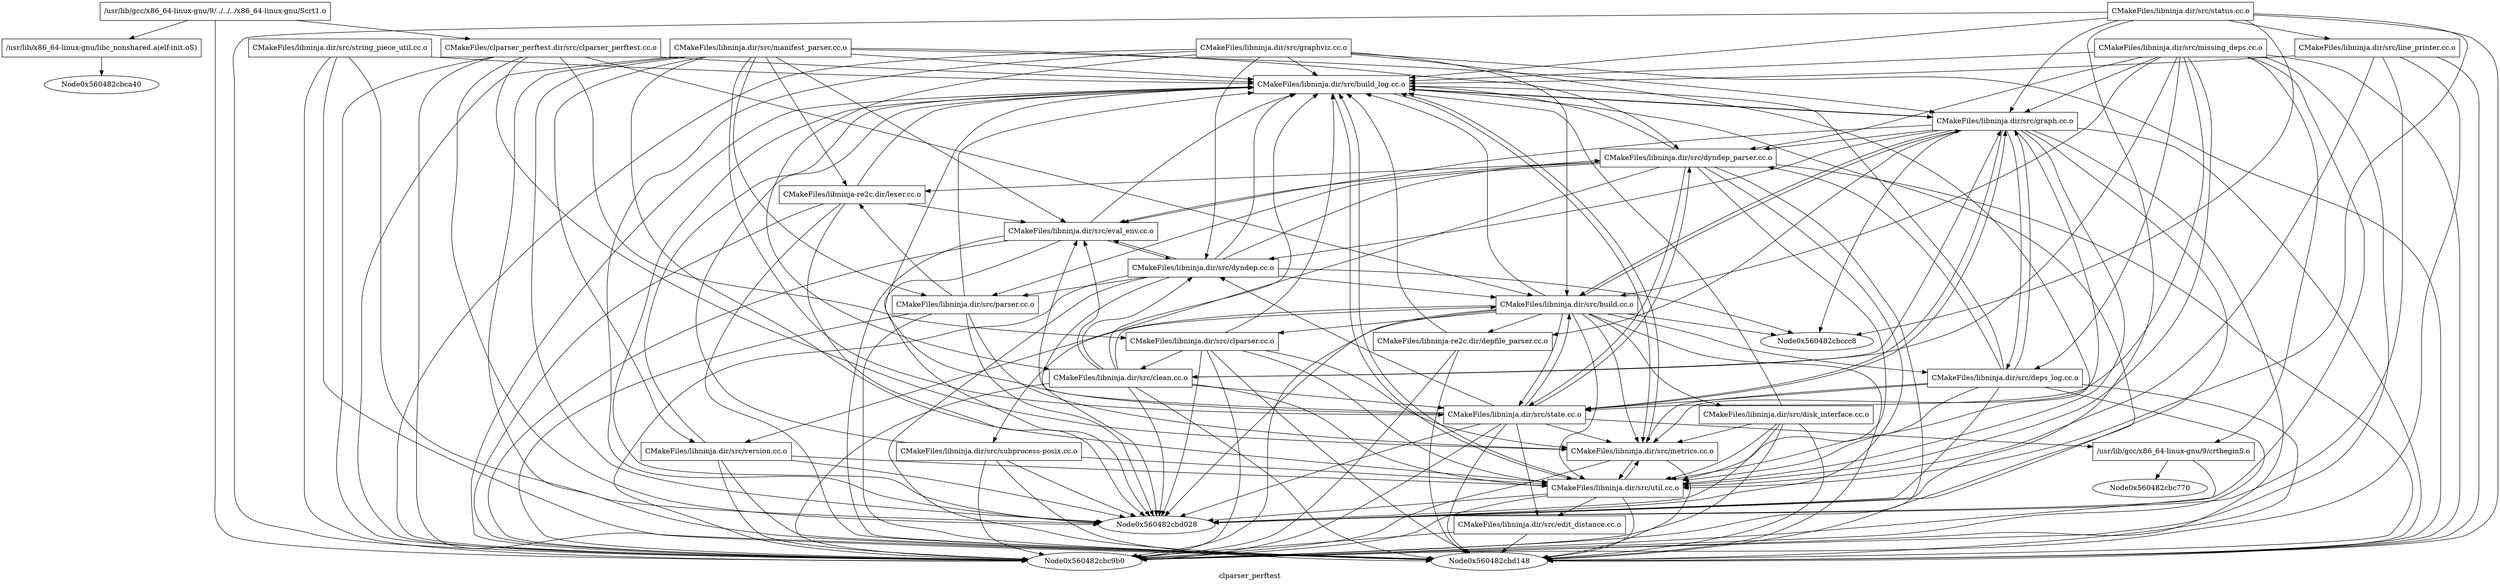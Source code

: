 digraph "clparser_perftest" {
	label="clparser_perftest";

	Node0x560482cbd100 [shape=record,label="{/usr/lib/gcc/x86_64-linux-gnu/9/../../../x86_64-linux-gnu/Scrt1.o}"];
	Node0x560482cbd100 -> Node0x560482cbc458;
	Node0x560482cbd100 -> Node0x560482cbc650;
	Node0x560482cbd100 -> Node0x560482cbc9b0;
	Node0x560482cbc2a8 [shape=record,label="{/usr/lib/gcc/x86_64-linux-gnu/9/crtbeginS.o}"];
	Node0x560482cbc2a8 -> Node0x560482cbc770;
	Node0x560482cbc2a8 -> Node0x560482cbc9b0;
	Node0x560482cbce78 [shape=record,label="{CMakeFiles/libninja.dir/src/build_log.cc.o}"];
	Node0x560482cbce78 -> Node0x560482cbca88;
	Node0x560482cbce78 -> Node0x560482cbd3d0;
	Node0x560482cbce78 -> Node0x560482cbc6e0;
	Node0x560482cbce78 -> Node0x560482cbd148;
	Node0x560482cbce78 -> Node0x560482cbd028;
	Node0x560482cbce78 -> Node0x560482cbc9b0;
	Node0x560482cbcad0 [shape=record,label="{CMakeFiles/libninja.dir/src/build.cc.o}"];
	Node0x560482cbcad0 -> Node0x560482cbce78;
	Node0x560482cbcad0 -> Node0x560482cbce30;
	Node0x560482cbcad0 -> Node0x560482cbccc8;
	Node0x560482cbcad0 -> Node0x560482cbc698;
	Node0x560482cbcad0 -> Node0x560482cbc4a0;
	Node0x560482cbcad0 -> Node0x560482cbca88;
	Node0x560482cbcad0 -> Node0x560482cbd3d0;
	Node0x560482cbcad0 -> Node0x560482cbcba8;
	Node0x560482cbcad0 -> Node0x560482cbc6e0;
	Node0x560482cbcad0 -> Node0x560482cbd268;
	Node0x560482cbcad0 -> Node0x560482cbc8d8;
	Node0x560482cbcad0 -> Node0x560482cbd148;
	Node0x560482cbcad0 -> Node0x560482cbd028;
	Node0x560482cbcad0 -> Node0x560482cbc9b0;
	Node0x560482cbc410 [shape=record,label="{CMakeFiles/libninja.dir/src/clean.cc.o}"];
	Node0x560482cbc410 -> Node0x560482cbce78;
	Node0x560482cbc410 -> Node0x560482cbcad0;
	Node0x560482cbc410 -> Node0x560482cbc7b8;
	Node0x560482cbc410 -> Node0x560482cbd1d8;
	Node0x560482cbc410 -> Node0x560482cbca88;
	Node0x560482cbc410 -> Node0x560482cbcba8;
	Node0x560482cbc410 -> Node0x560482cbc6e0;
	Node0x560482cbc410 -> Node0x560482cbd148;
	Node0x560482cbc410 -> Node0x560482cbd028;
	Node0x560482cbc410 -> Node0x560482cbc9b0;
	Node0x560482cbce30 [shape=record,label="{CMakeFiles/libninja.dir/src/clparser.cc.o}"];
	Node0x560482cbce30 -> Node0x560482cbce78;
	Node0x560482cbce30 -> Node0x560482cbc410;
	Node0x560482cbce30 -> Node0x560482cbd3d0;
	Node0x560482cbce30 -> Node0x560482cbc6e0;
	Node0x560482cbce30 -> Node0x560482cbd148;
	Node0x560482cbce30 -> Node0x560482cbd028;
	Node0x560482cbce30 -> Node0x560482cbc9b0;
	Node0x560482cbc7b8 [shape=record,label="{CMakeFiles/libninja.dir/src/dyndep.cc.o}"];
	Node0x560482cbc7b8 -> Node0x560482cbce78;
	Node0x560482cbc7b8 -> Node0x560482cbcad0;
	Node0x560482cbc7b8 -> Node0x560482cbd418;
	Node0x560482cbc7b8 -> Node0x560482cbccc8;
	Node0x560482cbc7b8 -> Node0x560482cbd1d8;
	Node0x560482cbc7b8 -> Node0x560482cbc578;
	Node0x560482cbc7b8 -> Node0x560482cbd148;
	Node0x560482cbc7b8 -> Node0x560482cbd028;
	Node0x560482cbc7b8 -> Node0x560482cbc9b0;
	Node0x560482cbd418 [shape=record,label="{CMakeFiles/libninja.dir/src/dyndep_parser.cc.o}"];
	Node0x560482cbd418 -> Node0x560482cbce78;
	Node0x560482cbd418 -> Node0x560482cbd1d8;
	Node0x560482cbd418 -> Node0x560482cbc578;
	Node0x560482cbd418 -> Node0x560482cbcba8;
	Node0x560482cbd418 -> Node0x560482cbc6e0;
	Node0x560482cbd418 -> Node0x560482cbcda0;
	Node0x560482cbd418 -> Node0x560482cbcf08;
	Node0x560482cbd418 -> Node0x560482cbd148;
	Node0x560482cbd418 -> Node0x560482cbd028;
	Node0x560482cbd418 -> Node0x560482cbc9b0;
	Node0x560482cbc698 [shape=record,label="{CMakeFiles/libninja.dir/src/deps_log.cc.o}"];
	Node0x560482cbc698 -> Node0x560482cbce78;
	Node0x560482cbc698 -> Node0x560482cbd418;
	Node0x560482cbc698 -> Node0x560482cbca88;
	Node0x560482cbc698 -> Node0x560482cbd3d0;
	Node0x560482cbc698 -> Node0x560482cbcba8;
	Node0x560482cbc698 -> Node0x560482cbc6e0;
	Node0x560482cbc698 -> Node0x560482cbd148;
	Node0x560482cbc698 -> Node0x560482cbd028;
	Node0x560482cbc698 -> Node0x560482cbc9b0;
	Node0x560482cbc4a0 [shape=record,label="{CMakeFiles/libninja.dir/src/disk_interface.cc.o}"];
	Node0x560482cbc4a0 -> Node0x560482cbce78;
	Node0x560482cbc4a0 -> Node0x560482cbd3d0;
	Node0x560482cbc4a0 -> Node0x560482cbc6e0;
	Node0x560482cbc4a0 -> Node0x560482cbd148;
	Node0x560482cbc4a0 -> Node0x560482cbd028;
	Node0x560482cbc4a0 -> Node0x560482cbc9b0;
	Node0x560482cbcfe0 [shape=record,label="{CMakeFiles/libninja.dir/src/edit_distance.cc.o}"];
	Node0x560482cbcfe0 -> Node0x560482cbd148;
	Node0x560482cbcfe0 -> Node0x560482cbc9b0;
	Node0x560482cbd1d8 [shape=record,label="{CMakeFiles/libninja.dir/src/eval_env.cc.o}"];
	Node0x560482cbd1d8 -> Node0x560482cbce78;
	Node0x560482cbd1d8 -> Node0x560482cbc7b8;
	Node0x560482cbd1d8 -> Node0x560482cbd148;
	Node0x560482cbd1d8 -> Node0x560482cbd028;
	Node0x560482cbd1d8 -> Node0x560482cbc9b0;
	Node0x560482cbca88 [shape=record,label="{CMakeFiles/libninja.dir/src/graph.cc.o}"];
	Node0x560482cbca88 -> Node0x560482cbce78;
	Node0x560482cbca88 -> Node0x560482cbcad0;
	Node0x560482cbca88 -> Node0x560482cbc7b8;
	Node0x560482cbca88 -> Node0x560482cbd418;
	Node0x560482cbca88 -> Node0x560482cbccc8;
	Node0x560482cbca88 -> Node0x560482cbc698;
	Node0x560482cbca88 -> Node0x560482cbd1d8;
	Node0x560482cbca88 -> Node0x560482cbd3d0;
	Node0x560482cbca88 -> Node0x560482cbcba8;
	Node0x560482cbca88 -> Node0x560482cbc6e0;
	Node0x560482cbca88 -> Node0x560482cbc8d8;
	Node0x560482cbca88 -> Node0x560482cbd148;
	Node0x560482cbca88 -> Node0x560482cbd028;
	Node0x560482cbca88 -> Node0x560482cbc9b0;
	Node0x560482cbcd58 [shape=record,label="{CMakeFiles/libninja.dir/src/graphviz.cc.o}"];
	Node0x560482cbcd58 -> Node0x560482cbce78;
	Node0x560482cbcd58 -> Node0x560482cbcad0;
	Node0x560482cbcd58 -> Node0x560482cbc410;
	Node0x560482cbcd58 -> Node0x560482cbc7b8;
	Node0x560482cbcd58 -> Node0x560482cbc6e0;
	Node0x560482cbcd58 -> Node0x560482cbd148;
	Node0x560482cbcd58 -> Node0x560482cbd028;
	Node0x560482cbcd58 -> Node0x560482cbc9b0;
	Node0x560482cbd070 [shape=record,label="{CMakeFiles/libninja.dir/src/line_printer.cc.o}"];
	Node0x560482cbd070 -> Node0x560482cbce78;
	Node0x560482cbd070 -> Node0x560482cbc6e0;
	Node0x560482cbd070 -> Node0x560482cbd148;
	Node0x560482cbd070 -> Node0x560482cbd028;
	Node0x560482cbd070 -> Node0x560482cbc9b0;
	Node0x560482cbc9f8 [shape=record,label="{CMakeFiles/libninja.dir/src/manifest_parser.cc.o}"];
	Node0x560482cbc9f8 -> Node0x560482cbce78;
	Node0x560482cbc9f8 -> Node0x560482cbd418;
	Node0x560482cbc9f8 -> Node0x560482cbd1d8;
	Node0x560482cbc9f8 -> Node0x560482cbca88;
	Node0x560482cbc9f8 -> Node0x560482cbc578;
	Node0x560482cbc9f8 -> Node0x560482cbcba8;
	Node0x560482cbc9f8 -> Node0x560482cbc6e0;
	Node0x560482cbc9f8 -> Node0x560482cbcda0;
	Node0x560482cbc9f8 -> Node0x560482cbcf08;
	Node0x560482cbc9f8 -> Node0x560482cbd148;
	Node0x560482cbc9f8 -> Node0x560482cbd028;
	Node0x560482cbc9f8 -> Node0x560482cbc9b0;
	Node0x560482cbd3d0 [shape=record,label="{CMakeFiles/libninja.dir/src/metrics.cc.o}"];
	Node0x560482cbd3d0 -> Node0x560482cbce78;
	Node0x560482cbd3d0 -> Node0x560482cbc6e0;
	Node0x560482cbd3d0 -> Node0x560482cbd148;
	Node0x560482cbd3d0 -> Node0x560482cbc9b0;
	Node0x560482cbc890 [shape=record,label="{CMakeFiles/libninja.dir/src/missing_deps.cc.o}"];
	Node0x560482cbc890 -> Node0x560482cbc2a8;
	Node0x560482cbc890 -> Node0x560482cbce78;
	Node0x560482cbc890 -> Node0x560482cbcad0;
	Node0x560482cbc890 -> Node0x560482cbc410;
	Node0x560482cbc890 -> Node0x560482cbd418;
	Node0x560482cbc890 -> Node0x560482cbc698;
	Node0x560482cbc890 -> Node0x560482cbca88;
	Node0x560482cbc890 -> Node0x560482cbcba8;
	Node0x560482cbc890 -> Node0x560482cbc6e0;
	Node0x560482cbc890 -> Node0x560482cbd148;
	Node0x560482cbc890 -> Node0x560482cbd028;
	Node0x560482cbc890 -> Node0x560482cbc9b0;
	Node0x560482cbc578 [shape=record,label="{CMakeFiles/libninja.dir/src/parser.cc.o}"];
	Node0x560482cbc578 -> Node0x560482cbce78;
	Node0x560482cbc578 -> Node0x560482cbd3d0;
	Node0x560482cbc578 -> Node0x560482cbcf08;
	Node0x560482cbc578 -> Node0x560482cbd148;
	Node0x560482cbc578 -> Node0x560482cbd028;
	Node0x560482cbc578 -> Node0x560482cbc9b0;
	Node0x560482cbcba8 [shape=record,label="{CMakeFiles/libninja.dir/src/state.cc.o}"];
	Node0x560482cbcba8 -> Node0x560482cbc2a8;
	Node0x560482cbcba8 -> Node0x560482cbce78;
	Node0x560482cbcba8 -> Node0x560482cbcad0;
	Node0x560482cbcba8 -> Node0x560482cbc7b8;
	Node0x560482cbcba8 -> Node0x560482cbd418;
	Node0x560482cbcba8 -> Node0x560482cbcfe0;
	Node0x560482cbcba8 -> Node0x560482cbd1d8;
	Node0x560482cbcba8 -> Node0x560482cbca88;
	Node0x560482cbcba8 -> Node0x560482cbd3d0;
	Node0x560482cbcba8 -> Node0x560482cbd148;
	Node0x560482cbcba8 -> Node0x560482cbd028;
	Node0x560482cbcba8 -> Node0x560482cbc9b0;
	Node0x560482cbcb60 [shape=record,label="{CMakeFiles/libninja.dir/src/status.cc.o}"];
	Node0x560482cbcb60 -> Node0x560482cbce78;
	Node0x560482cbcb60 -> Node0x560482cbccc8;
	Node0x560482cbcb60 -> Node0x560482cbca88;
	Node0x560482cbcb60 -> Node0x560482cbd070;
	Node0x560482cbcb60 -> Node0x560482cbc6e0;
	Node0x560482cbcb60 -> Node0x560482cbd148;
	Node0x560482cbcb60 -> Node0x560482cbd028;
	Node0x560482cbcb60 -> Node0x560482cbc9b0;
	Node0x560482cbd220 [shape=record,label="{CMakeFiles/libninja.dir/src/string_piece_util.cc.o}"];
	Node0x560482cbd220 -> Node0x560482cbce78;
	Node0x560482cbd220 -> Node0x560482cbd148;
	Node0x560482cbd220 -> Node0x560482cbd028;
	Node0x560482cbd220 -> Node0x560482cbc9b0;
	Node0x560482cbc6e0 [shape=record,label="{CMakeFiles/libninja.dir/src/util.cc.o}"];
	Node0x560482cbc6e0 -> Node0x560482cbce78;
	Node0x560482cbc6e0 -> Node0x560482cbcfe0;
	Node0x560482cbc6e0 -> Node0x560482cbd3d0;
	Node0x560482cbc6e0 -> Node0x560482cbd148;
	Node0x560482cbc6e0 -> Node0x560482cbd028;
	Node0x560482cbc6e0 -> Node0x560482cbc9b0;
	Node0x560482cbcda0 [shape=record,label="{CMakeFiles/libninja.dir/src/version.cc.o}"];
	Node0x560482cbcda0 -> Node0x560482cbce78;
	Node0x560482cbcda0 -> Node0x560482cbc6e0;
	Node0x560482cbcda0 -> Node0x560482cbd148;
	Node0x560482cbcda0 -> Node0x560482cbd028;
	Node0x560482cbcda0 -> Node0x560482cbc9b0;
	Node0x560482cbd268 [shape=record,label="{CMakeFiles/libninja.dir/src/subprocess-posix.cc.o}"];
	Node0x560482cbd268 -> Node0x560482cbce78;
	Node0x560482cbd268 -> Node0x560482cbc6e0;
	Node0x560482cbd268 -> Node0x560482cbd148;
	Node0x560482cbd268 -> Node0x560482cbd028;
	Node0x560482cbd268 -> Node0x560482cbc9b0;
	Node0x560482cbc8d8 [shape=record,label="{CMakeFiles/libninja-re2c.dir/depfile_parser.cc.o}"];
	Node0x560482cbc8d8 -> Node0x560482cbce78;
	Node0x560482cbc8d8 -> Node0x560482cbd148;
	Node0x560482cbc8d8 -> Node0x560482cbc9b0;
	Node0x560482cbcf08 [shape=record,label="{CMakeFiles/libninja-re2c.dir/lexer.cc.o}"];
	Node0x560482cbcf08 -> Node0x560482cbce78;
	Node0x560482cbcf08 -> Node0x560482cbd1d8;
	Node0x560482cbcf08 -> Node0x560482cbd148;
	Node0x560482cbcf08 -> Node0x560482cbd028;
	Node0x560482cbcf08 -> Node0x560482cbc9b0;
	Node0x560482cbc458 [shape=record,label="{CMakeFiles/clparser_perftest.dir/src/clparser_perftest.cc.o}"];
	Node0x560482cbc458 -> Node0x560482cbce78;
	Node0x560482cbc458 -> Node0x560482cbcad0;
	Node0x560482cbc458 -> Node0x560482cbce30;
	Node0x560482cbc458 -> Node0x560482cbd3d0;
	Node0x560482cbc458 -> Node0x560482cbd148;
	Node0x560482cbc458 -> Node0x560482cbd028;
	Node0x560482cbc458 -> Node0x560482cbc9b0;
	Node0x560482cbc650 [shape=record,label="{/usr/lib/x86_64-linux-gnu/libc_nonshared.a(elf-init.oS)}"];
	Node0x560482cbc650 -> Node0x560482cbca40;
}
